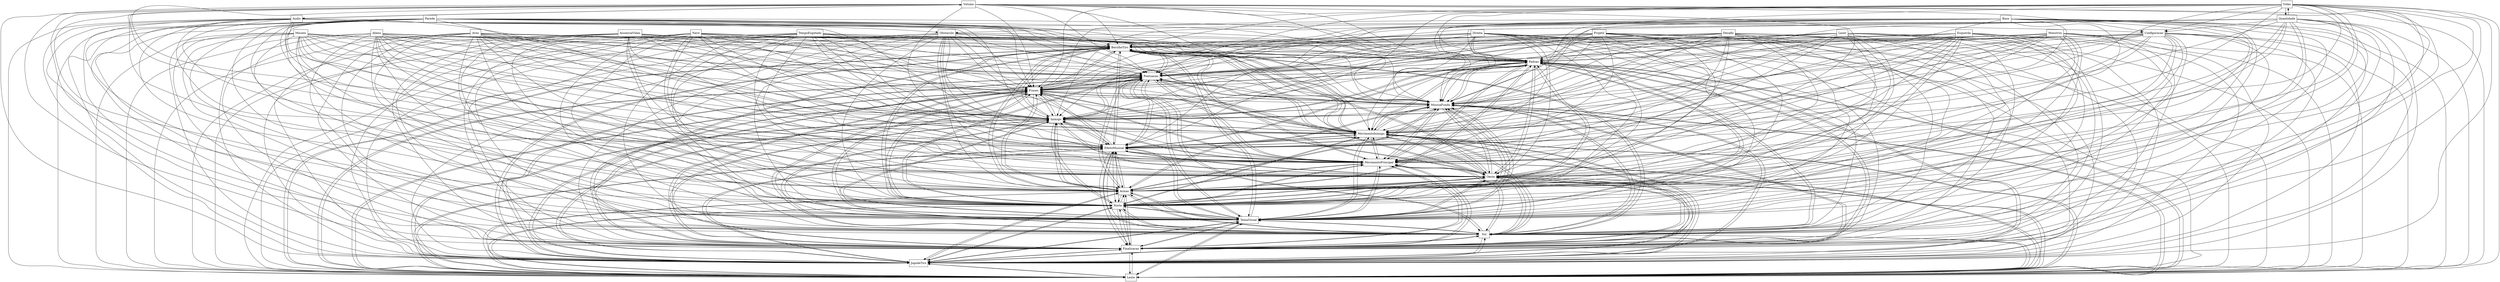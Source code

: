 digraph{
graph [rankdir=TB];
node [shape=box];
edge [arrowhead=normal];
0[label="Base",]
1[label="BarulhoTiro",]
2[label="Laser",]
3[label="Padrao",]
4[label="Leste",]
5[label="JogodeTiro",]
6[label="Finalizacao",]
7[label="TempoEsgotado",]
8[label="Nave",]
9[label="Sul",]
10[label="TemaVisual",]
11[label="Parede",]
12[label="Direita",]
13[label="Obstaculo",]
14[label="Esquerda",]
15[label="Norte",]
16[label="Armas",]
17[label="Oeste",]
18[label="MovimentoPrincipal",]
19[label="Volume",]
20[label="EfeitoMusical",]
21[label="Monstros",]
22[label="Aves",]
23[label="MovimentoInimigo",]
24[label="Vidas",]
25[label="Desafio",]
26[label="AusenciaVidas",]
27[label="Inimigo",]
28[label="MusicaFundo",]
29[label="Configuracao",]
30[label="Frases",]
31[label="Misseis",]
32[label="Audio",]
33[label="Pontuacao",]
34[label="Aliens",]
35[label="Quantidade",]
36[label="Projetil",]
0->1[label="",]
0->3[label="",]
0->4[label="",]
0->5[label="",]
0->6[label="",]
0->9[label="",]
0->10[label="",]
0->13[label="",]
0->15[label="",]
0->16[label="",]
0->17[label="",]
0->18[label="",]
0->20[label="",]
0->23[label="",]
0->27[label="",]
0->28[label="",]
0->30[label="",]
0->33[label="",]
1->3[label="",]
1->4[label="",]
1->5[label="",]
1->6[label="",]
1->9[label="",]
1->10[label="",]
1->15[label="",]
1->16[label="",]
1->17[label="",]
1->18[label="",]
1->20[label="",]
1->23[label="",]
1->27[label="",]
1->28[label="",]
1->30[label="",]
1->33[label="",]
2->1[label="",]
2->3[label="",]
2->4[label="",]
2->5[label="",]
2->6[label="",]
2->9[label="",]
2->10[label="",]
2->15[label="",]
2->16[label="",]
2->17[label="",]
2->18[label="",]
2->20[label="",]
2->23[label="",]
2->27[label="",]
2->28[label="",]
2->30[label="",]
2->33[label="",]
3->1[label="",]
3->4[label="",]
3->5[label="",]
3->6[label="",]
3->9[label="",]
3->10[label="",]
3->15[label="",]
3->16[label="",]
3->17[label="",]
3->18[label="",]
3->20[label="",]
3->23[label="",]
3->27[label="",]
3->28[label="",]
3->30[label="",]
3->33[label="",]
4->1[label="",]
4->3[label="",]
4->5[label="",]
4->6[label="",]
4->9[label="",]
4->10[label="",]
4->15[label="",]
4->16[label="",]
4->17[label="",]
4->18[label="",]
4->20[label="",]
4->23[label="",]
4->27[label="",]
4->28[label="",]
4->30[label="",]
4->33[label="",]
5->1[label="",]
5->3[label="",]
5->4[label="",]
5->6[label="",]
5->9[label="",]
5->10[label="",]
5->15[label="",]
5->16[label="",]
5->17[label="",]
5->18[label="",]
5->20[label="",]
5->23[label="",]
5->27[label="",]
5->28[label="",]
5->30[label="",]
5->33[label="",]
6->1[label="",]
6->3[label="",]
6->4[label="",]
6->5[label="",]
6->9[label="",]
6->10[label="",]
6->15[label="",]
6->16[label="",]
6->17[label="",]
6->18[label="",]
6->20[label="",]
6->23[label="",]
6->27[label="",]
6->28[label="",]
6->30[label="",]
6->33[label="",]
7->1[label="",]
7->3[label="",]
7->4[label="",]
7->5[label="",]
7->6[label="",]
7->9[label="",]
7->10[label="",]
7->15[label="",]
7->16[label="",]
7->17[label="",]
7->18[label="",]
7->20[label="",]
7->23[label="",]
7->27[label="",]
7->28[label="",]
7->30[label="",]
7->33[label="",]
8->1[label="",]
8->3[label="",]
8->4[label="",]
8->5[label="",]
8->6[label="",]
8->9[label="",]
8->10[label="",]
8->15[label="",]
8->16[label="",]
8->17[label="",]
8->18[label="",]
8->20[label="",]
8->23[label="",]
8->27[label="",]
8->28[label="",]
8->30[label="",]
8->33[label="",]
9->1[label="",]
9->3[label="",]
9->4[label="",]
9->5[label="",]
9->6[label="",]
9->10[label="",]
9->15[label="",]
9->16[label="",]
9->17[label="",]
9->18[label="",]
9->20[label="",]
9->23[label="",]
9->27[label="",]
9->28[label="",]
9->30[label="",]
9->33[label="",]
10->1[label="",]
10->3[label="",]
10->4[label="",]
10->5[label="",]
10->6[label="",]
10->9[label="",]
10->15[label="",]
10->16[label="",]
10->17[label="",]
10->18[label="",]
10->20[label="",]
10->23[label="",]
10->27[label="",]
10->28[label="",]
10->30[label="",]
10->33[label="",]
11->1[label="",]
11->3[label="",]
11->4[label="",]
11->5[label="",]
11->6[label="",]
11->9[label="",]
11->10[label="",]
11->13[label="",]
11->15[label="",]
11->16[label="",]
11->17[label="",]
11->18[label="",]
11->20[label="",]
11->23[label="",]
11->27[label="",]
11->28[label="",]
11->30[label="",]
11->33[label="",]
12->1[label="",]
12->3[label="",]
12->4[label="",]
12->5[label="",]
12->6[label="",]
12->9[label="",]
12->10[label="",]
12->15[label="",]
12->16[label="",]
12->17[label="",]
12->18[label="",]
12->20[label="",]
12->23[label="",]
12->27[label="",]
12->28[label="",]
12->30[label="",]
12->33[label="",]
13->1[label="",]
13->3[label="",]
13->4[label="",]
13->5[label="",]
13->6[label="",]
13->9[label="",]
13->10[label="",]
13->15[label="",]
13->16[label="",]
13->17[label="",]
13->18[label="",]
13->20[label="",]
13->23[label="",]
13->27[label="",]
13->28[label="",]
13->30[label="",]
13->33[label="",]
14->1[label="",]
14->3[label="",]
14->4[label="",]
14->5[label="",]
14->6[label="",]
14->9[label="",]
14->10[label="",]
14->15[label="",]
14->16[label="",]
14->17[label="",]
14->18[label="",]
14->20[label="",]
14->23[label="",]
14->27[label="",]
14->28[label="",]
14->30[label="",]
14->33[label="",]
15->1[label="",]
15->3[label="",]
15->4[label="",]
15->5[label="",]
15->6[label="",]
15->9[label="",]
15->10[label="",]
15->16[label="",]
15->17[label="",]
15->18[label="",]
15->20[label="",]
15->23[label="",]
15->27[label="",]
15->28[label="",]
15->30[label="",]
15->33[label="",]
16->1[label="",]
16->3[label="",]
16->4[label="",]
16->5[label="",]
16->6[label="",]
16->9[label="",]
16->10[label="",]
16->15[label="",]
16->17[label="",]
16->18[label="",]
16->20[label="",]
16->23[label="",]
16->27[label="",]
16->28[label="",]
16->30[label="",]
16->33[label="",]
17->1[label="",]
17->3[label="",]
17->4[label="",]
17->5[label="",]
17->6[label="",]
17->9[label="",]
17->10[label="",]
17->15[label="",]
17->16[label="",]
17->18[label="",]
17->20[label="",]
17->23[label="",]
17->27[label="",]
17->28[label="",]
17->30[label="",]
17->33[label="",]
18->1[label="",]
18->3[label="",]
18->4[label="",]
18->5[label="",]
18->6[label="",]
18->9[label="",]
18->10[label="",]
18->15[label="",]
18->16[label="",]
18->17[label="",]
18->20[label="",]
18->23[label="",]
18->27[label="",]
18->28[label="",]
18->30[label="",]
18->33[label="",]
19->1[label="",]
19->3[label="",]
19->4[label="",]
19->5[label="",]
19->6[label="",]
19->9[label="",]
19->10[label="",]
19->15[label="",]
19->16[label="",]
19->17[label="",]
19->18[label="",]
19->20[label="",]
19->23[label="",]
19->27[label="",]
19->28[label="",]
19->29[label="",]
19->30[label="",]
19->32[label="",]
19->33[label="",]
20->1[label="",]
20->3[label="",]
20->4[label="",]
20->5[label="",]
20->6[label="",]
20->9[label="",]
20->10[label="",]
20->15[label="",]
20->16[label="",]
20->17[label="",]
20->18[label="",]
20->23[label="",]
20->27[label="",]
20->28[label="",]
20->30[label="",]
20->33[label="",]
21->1[label="",]
21->3[label="",]
21->4[label="",]
21->5[label="",]
21->6[label="",]
21->9[label="",]
21->10[label="",]
21->15[label="",]
21->16[label="",]
21->17[label="",]
21->18[label="",]
21->20[label="",]
21->23[label="",]
21->27[label="",]
21->28[label="",]
21->30[label="",]
21->33[label="",]
22->1[label="",]
22->3[label="",]
22->4[label="",]
22->5[label="",]
22->6[label="",]
22->9[label="",]
22->10[label="",]
22->15[label="",]
22->16[label="",]
22->17[label="",]
22->18[label="",]
22->20[label="",]
22->23[label="",]
22->27[label="",]
22->28[label="",]
22->30[label="",]
22->33[label="",]
23->1[label="",]
23->3[label="",]
23->4[label="",]
23->5[label="",]
23->6[label="",]
23->9[label="",]
23->10[label="",]
23->15[label="",]
23->16[label="",]
23->17[label="",]
23->18[label="",]
23->20[label="",]
23->27[label="",]
23->28[label="",]
23->30[label="",]
23->33[label="",]
24->1[label="",]
24->3[label="",]
24->4[label="",]
24->5[label="",]
24->6[label="",]
24->9[label="",]
24->10[label="",]
24->15[label="",]
24->16[label="",]
24->17[label="",]
24->18[label="",]
24->20[label="",]
24->23[label="",]
24->27[label="",]
24->28[label="",]
24->29[label="",]
24->30[label="",]
24->33[label="",]
24->35[label="",]
25->1[label="",]
25->3[label="",]
25->4[label="",]
25->5[label="",]
25->6[label="",]
25->9[label="",]
25->10[label="",]
25->15[label="",]
25->16[label="",]
25->17[label="",]
25->18[label="",]
25->20[label="",]
25->23[label="",]
25->27[label="",]
25->28[label="",]
25->30[label="",]
25->33[label="",]
26->1[label="",]
26->3[label="",]
26->4[label="",]
26->5[label="",]
26->6[label="",]
26->9[label="",]
26->10[label="",]
26->15[label="",]
26->16[label="",]
26->17[label="",]
26->18[label="",]
26->20[label="",]
26->23[label="",]
26->27[label="",]
26->28[label="",]
26->30[label="",]
26->33[label="",]
27->1[label="",]
27->3[label="",]
27->4[label="",]
27->5[label="",]
27->6[label="",]
27->9[label="",]
27->10[label="",]
27->15[label="",]
27->16[label="",]
27->17[label="",]
27->18[label="",]
27->20[label="",]
27->23[label="",]
27->28[label="",]
27->30[label="",]
27->33[label="",]
28->1[label="",]
28->3[label="",]
28->4[label="",]
28->5[label="",]
28->6[label="",]
28->9[label="",]
28->10[label="",]
28->15[label="",]
28->16[label="",]
28->17[label="",]
28->18[label="",]
28->20[label="",]
28->23[label="",]
28->27[label="",]
28->30[label="",]
28->33[label="",]
29->1[label="",]
29->3[label="",]
29->4[label="",]
29->5[label="",]
29->6[label="",]
29->9[label="",]
29->10[label="",]
29->15[label="",]
29->16[label="",]
29->17[label="",]
29->18[label="",]
29->20[label="",]
29->23[label="",]
29->27[label="",]
29->28[label="",]
29->30[label="",]
29->33[label="",]
30->1[label="",]
30->3[label="",]
30->4[label="",]
30->5[label="",]
30->6[label="",]
30->9[label="",]
30->10[label="",]
30->15[label="",]
30->16[label="",]
30->17[label="",]
30->18[label="",]
30->20[label="",]
30->23[label="",]
30->27[label="",]
30->28[label="",]
30->33[label="",]
31->1[label="",]
31->3[label="",]
31->4[label="",]
31->5[label="",]
31->6[label="",]
31->9[label="",]
31->10[label="",]
31->15[label="",]
31->16[label="",]
31->17[label="",]
31->18[label="",]
31->20[label="",]
31->23[label="",]
31->27[label="",]
31->28[label="",]
31->30[label="",]
31->33[label="",]
32->1[label="",]
32->3[label="",]
32->4[label="",]
32->5[label="",]
32->6[label="",]
32->9[label="",]
32->10[label="",]
32->15[label="",]
32->16[label="",]
32->17[label="",]
32->18[label="",]
32->19[label="",]
32->20[label="",]
32->23[label="",]
32->27[label="",]
32->28[label="",]
32->29[label="",]
32->30[label="",]
32->33[label="",]
33->1[label="",]
33->3[label="",]
33->4[label="",]
33->5[label="",]
33->6[label="",]
33->9[label="",]
33->10[label="",]
33->15[label="",]
33->16[label="",]
33->17[label="",]
33->18[label="",]
33->20[label="",]
33->23[label="",]
33->27[label="",]
33->28[label="",]
33->30[label="",]
34->1[label="",]
34->3[label="",]
34->4[label="",]
34->5[label="",]
34->6[label="",]
34->9[label="",]
34->10[label="",]
34->15[label="",]
34->16[label="",]
34->17[label="",]
34->18[label="",]
34->20[label="",]
34->23[label="",]
34->27[label="",]
34->28[label="",]
34->30[label="",]
34->33[label="",]
35->1[label="",]
35->3[label="",]
35->4[label="",]
35->5[label="",]
35->6[label="",]
35->9[label="",]
35->10[label="",]
35->15[label="",]
35->16[label="",]
35->17[label="",]
35->18[label="",]
35->20[label="",]
35->23[label="",]
35->24[label="",]
35->27[label="",]
35->28[label="",]
35->29[label="",]
35->30[label="",]
35->33[label="",]
36->1[label="",]
36->3[label="",]
36->4[label="",]
36->5[label="",]
36->6[label="",]
36->9[label="",]
36->10[label="",]
36->15[label="",]
36->16[label="",]
36->17[label="",]
36->18[label="",]
36->20[label="",]
36->23[label="",]
36->27[label="",]
36->28[label="",]
36->30[label="",]
36->33[label="",]
}
